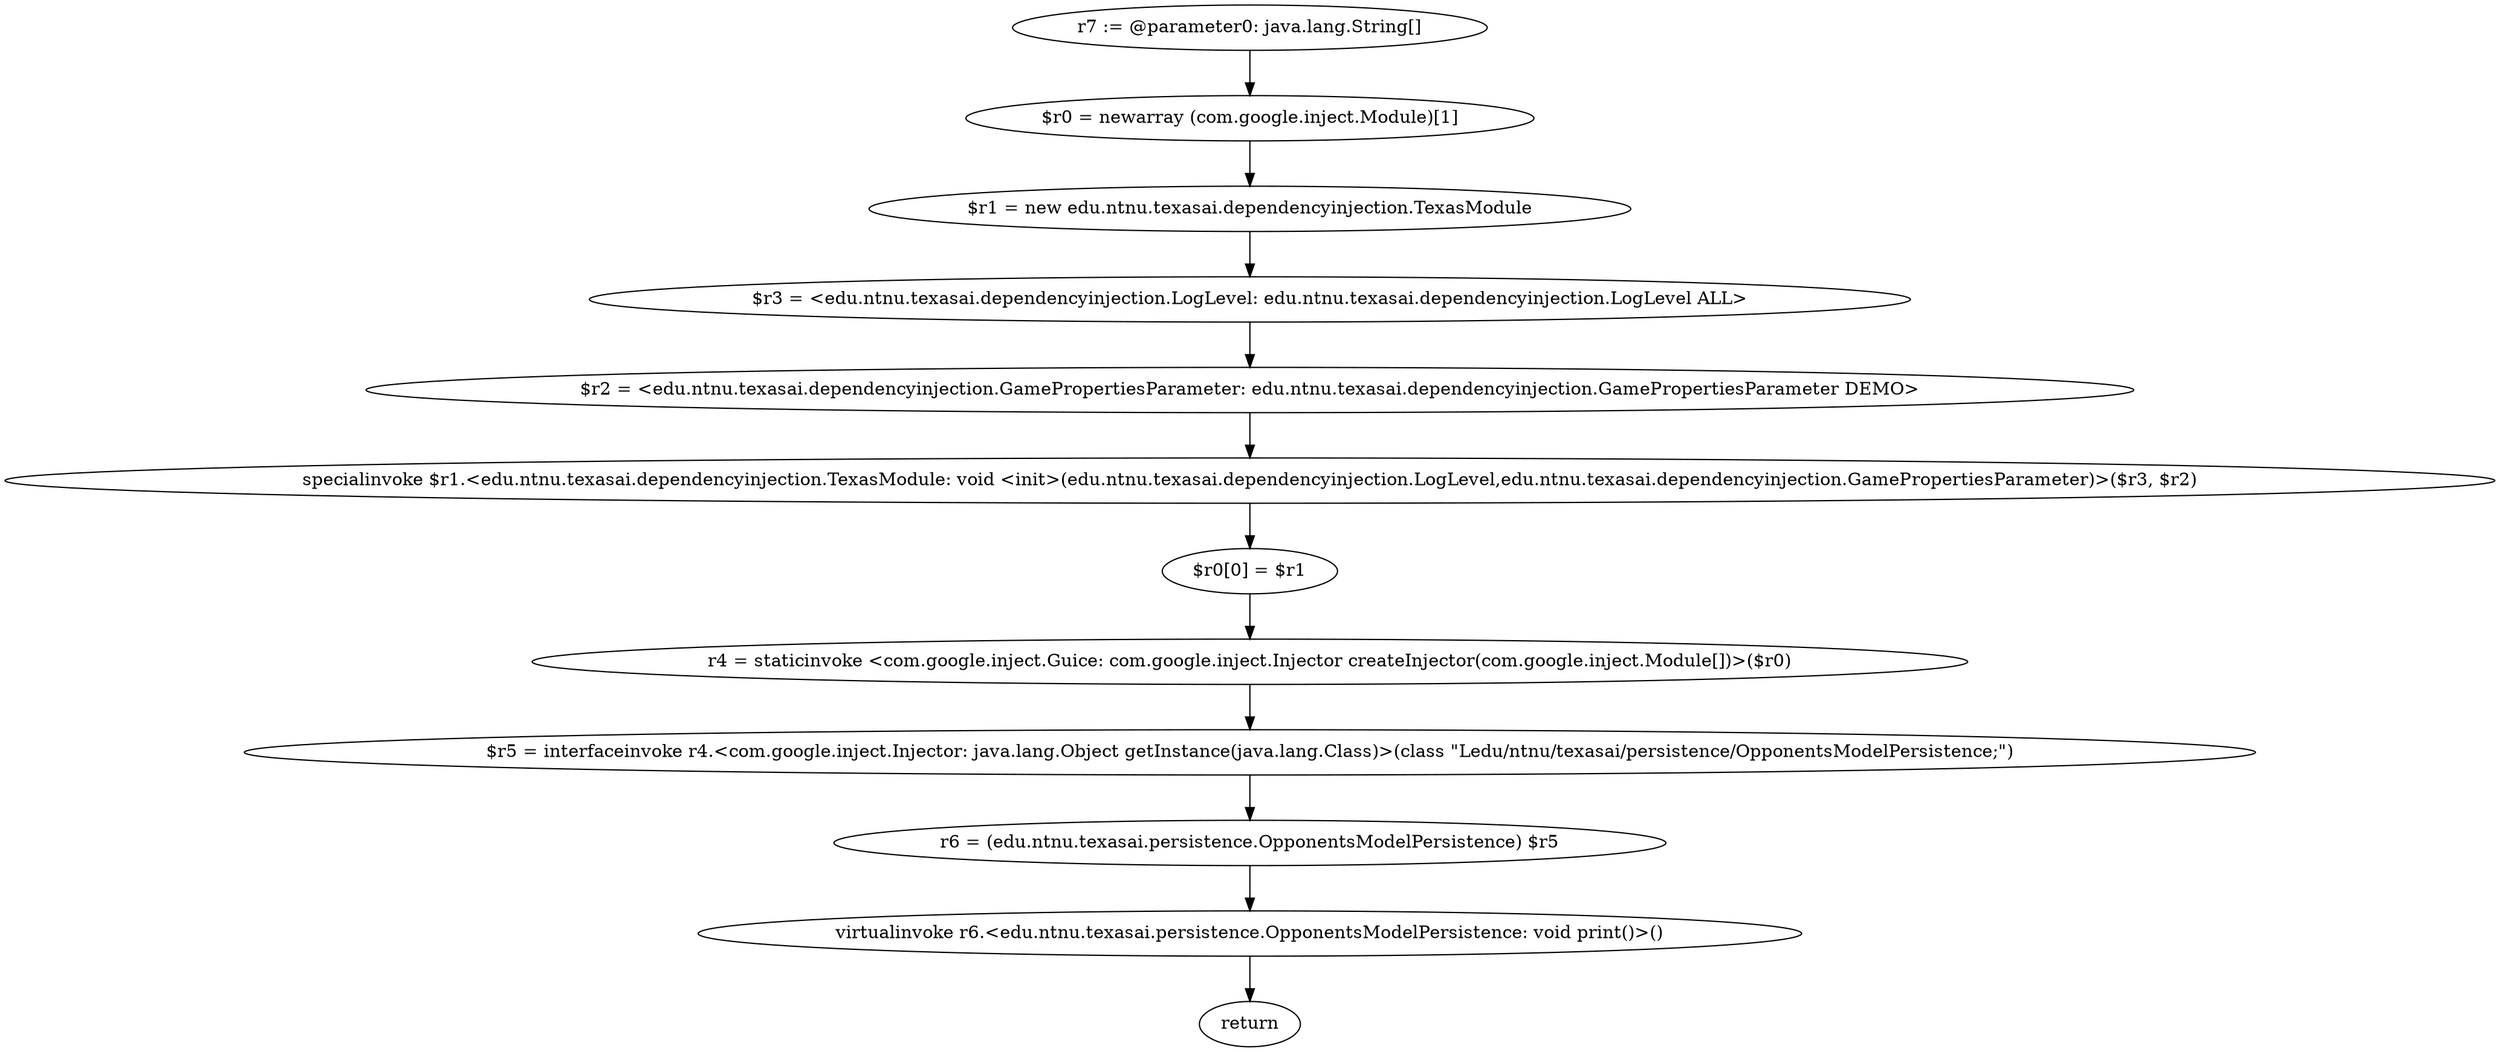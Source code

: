digraph "unitGraph" {
    "r7 := @parameter0: java.lang.String[]"
    "$r0 = newarray (com.google.inject.Module)[1]"
    "$r1 = new edu.ntnu.texasai.dependencyinjection.TexasModule"
    "$r3 = <edu.ntnu.texasai.dependencyinjection.LogLevel: edu.ntnu.texasai.dependencyinjection.LogLevel ALL>"
    "$r2 = <edu.ntnu.texasai.dependencyinjection.GamePropertiesParameter: edu.ntnu.texasai.dependencyinjection.GamePropertiesParameter DEMO>"
    "specialinvoke $r1.<edu.ntnu.texasai.dependencyinjection.TexasModule: void <init>(edu.ntnu.texasai.dependencyinjection.LogLevel,edu.ntnu.texasai.dependencyinjection.GamePropertiesParameter)>($r3, $r2)"
    "$r0[0] = $r1"
    "r4 = staticinvoke <com.google.inject.Guice: com.google.inject.Injector createInjector(com.google.inject.Module[])>($r0)"
    "$r5 = interfaceinvoke r4.<com.google.inject.Injector: java.lang.Object getInstance(java.lang.Class)>(class \"Ledu/ntnu/texasai/persistence/OpponentsModelPersistence;\")"
    "r6 = (edu.ntnu.texasai.persistence.OpponentsModelPersistence) $r5"
    "virtualinvoke r6.<edu.ntnu.texasai.persistence.OpponentsModelPersistence: void print()>()"
    "return"
    "r7 := @parameter0: java.lang.String[]"->"$r0 = newarray (com.google.inject.Module)[1]";
    "$r0 = newarray (com.google.inject.Module)[1]"->"$r1 = new edu.ntnu.texasai.dependencyinjection.TexasModule";
    "$r1 = new edu.ntnu.texasai.dependencyinjection.TexasModule"->"$r3 = <edu.ntnu.texasai.dependencyinjection.LogLevel: edu.ntnu.texasai.dependencyinjection.LogLevel ALL>";
    "$r3 = <edu.ntnu.texasai.dependencyinjection.LogLevel: edu.ntnu.texasai.dependencyinjection.LogLevel ALL>"->"$r2 = <edu.ntnu.texasai.dependencyinjection.GamePropertiesParameter: edu.ntnu.texasai.dependencyinjection.GamePropertiesParameter DEMO>";
    "$r2 = <edu.ntnu.texasai.dependencyinjection.GamePropertiesParameter: edu.ntnu.texasai.dependencyinjection.GamePropertiesParameter DEMO>"->"specialinvoke $r1.<edu.ntnu.texasai.dependencyinjection.TexasModule: void <init>(edu.ntnu.texasai.dependencyinjection.LogLevel,edu.ntnu.texasai.dependencyinjection.GamePropertiesParameter)>($r3, $r2)";
    "specialinvoke $r1.<edu.ntnu.texasai.dependencyinjection.TexasModule: void <init>(edu.ntnu.texasai.dependencyinjection.LogLevel,edu.ntnu.texasai.dependencyinjection.GamePropertiesParameter)>($r3, $r2)"->"$r0[0] = $r1";
    "$r0[0] = $r1"->"r4 = staticinvoke <com.google.inject.Guice: com.google.inject.Injector createInjector(com.google.inject.Module[])>($r0)";
    "r4 = staticinvoke <com.google.inject.Guice: com.google.inject.Injector createInjector(com.google.inject.Module[])>($r0)"->"$r5 = interfaceinvoke r4.<com.google.inject.Injector: java.lang.Object getInstance(java.lang.Class)>(class \"Ledu/ntnu/texasai/persistence/OpponentsModelPersistence;\")";
    "$r5 = interfaceinvoke r4.<com.google.inject.Injector: java.lang.Object getInstance(java.lang.Class)>(class \"Ledu/ntnu/texasai/persistence/OpponentsModelPersistence;\")"->"r6 = (edu.ntnu.texasai.persistence.OpponentsModelPersistence) $r5";
    "r6 = (edu.ntnu.texasai.persistence.OpponentsModelPersistence) $r5"->"virtualinvoke r6.<edu.ntnu.texasai.persistence.OpponentsModelPersistence: void print()>()";
    "virtualinvoke r6.<edu.ntnu.texasai.persistence.OpponentsModelPersistence: void print()>()"->"return";
}
